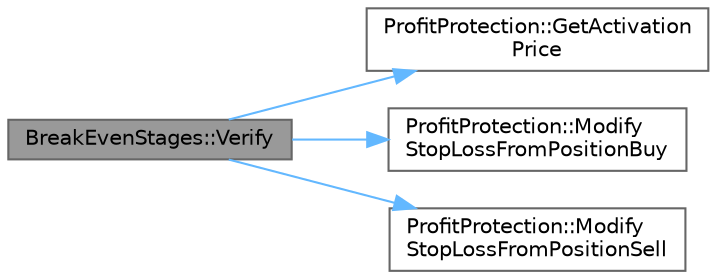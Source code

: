 digraph "BreakEvenStages::Verify"
{
 // LATEX_PDF_SIZE
  bgcolor="transparent";
  edge [fontname=Helvetica,fontsize=10,labelfontname=Helvetica,labelfontsize=10];
  node [fontname=Helvetica,fontsize=10,shape=box,height=0.2,width=0.4];
  rankdir="LR";
  Node1 [id="Node000001",label="BreakEvenStages::Verify",height=0.2,width=0.4,color="gray40", fillcolor="grey60", style="filled", fontcolor="black",tooltip="Verifies and updates stop loss for all tracked positions."];
  Node1 -> Node2 [id="edge1_Node000001_Node000002",color="steelblue1",style="solid",tooltip=" "];
  Node2 [id="Node000002",label="ProfitProtection::GetActivation\lPrice",height=0.2,width=0.4,color="grey40", fillcolor="white", style="filled",URL="$class_profit_protection.html#a4d62403baf5aeed75b8210fa22f0a415",tooltip="Calculates the activation price for a given position based on the activation percentage."];
  Node1 -> Node3 [id="edge2_Node000001_Node000003",color="steelblue1",style="solid",tooltip=" "];
  Node3 [id="Node000003",label="ProfitProtection::Modify\lStopLossFromPositionBuy",height=0.2,width=0.4,color="grey40", fillcolor="white", style="filled",URL="$class_profit_protection.html#ac2119d88dc5b7e9abc765dc51e786409",tooltip="Modifies the stop loss for a buy position."];
  Node1 -> Node4 [id="edge3_Node000001_Node000004",color="steelblue1",style="solid",tooltip=" "];
  Node4 [id="Node000004",label="ProfitProtection::Modify\lStopLossFromPositionSell",height=0.2,width=0.4,color="grey40", fillcolor="white", style="filled",URL="$class_profit_protection.html#ad8bc23aca6bdded7fc813f17f8fd6f45",tooltip="Modifies the stop loss for a sell position."];
}
